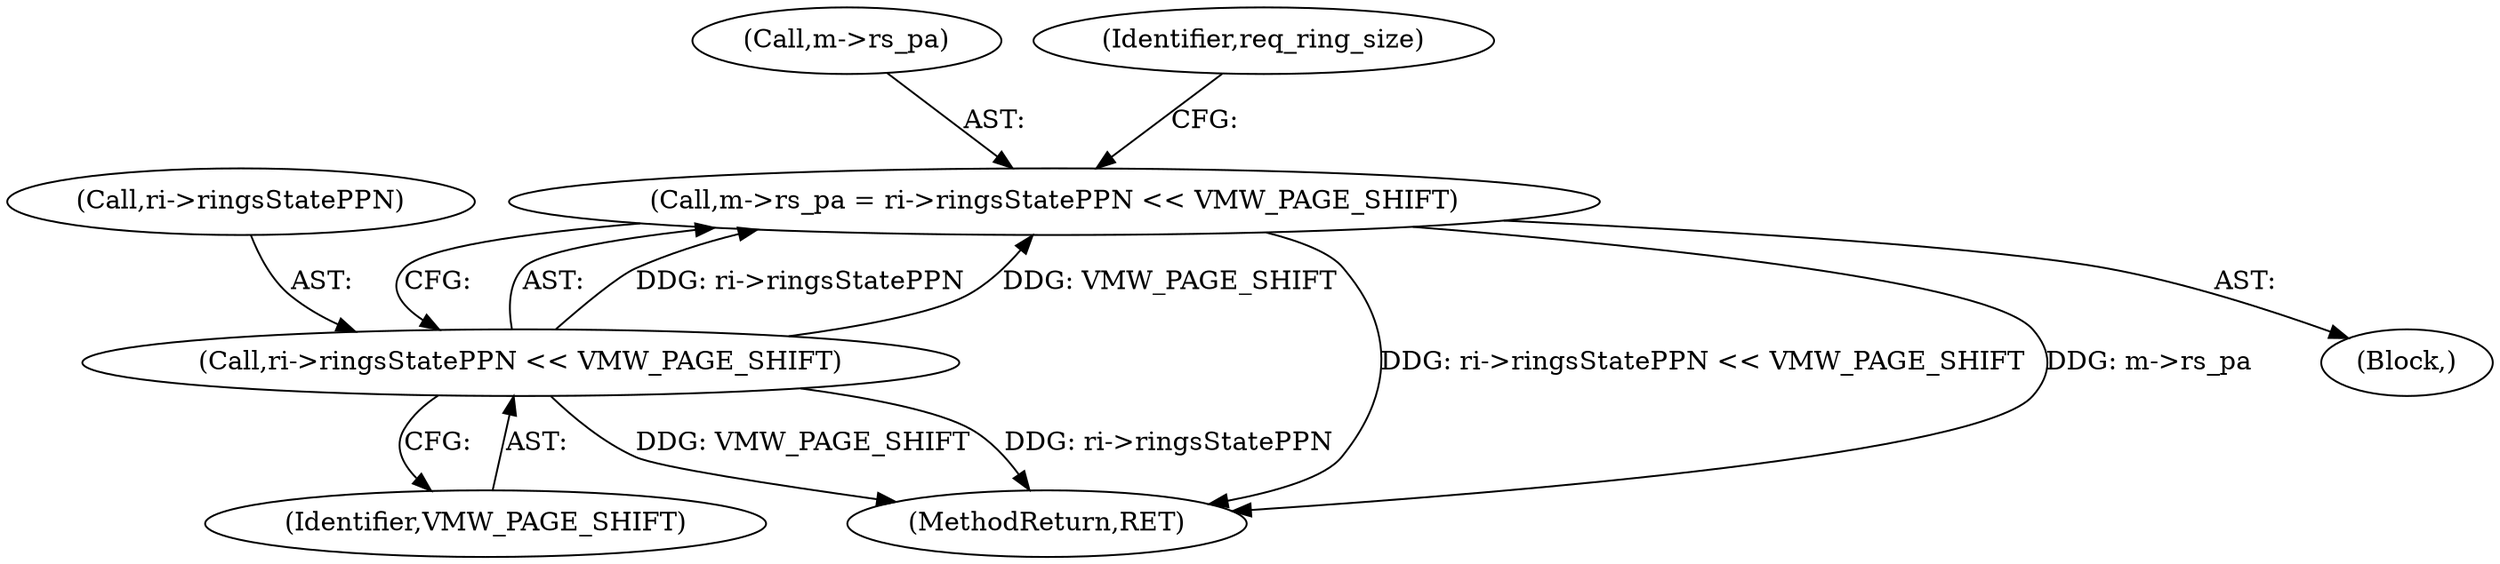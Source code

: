 digraph "0_qemu_7f61f4690dd153be98900a2a508b88989e692753@pointer" {
"1000109" [label="(Call,m->rs_pa = ri->ringsStatePPN << VMW_PAGE_SHIFT)"];
"1000113" [label="(Call,ri->ringsStatePPN << VMW_PAGE_SHIFT)"];
"1000109" [label="(Call,m->rs_pa = ri->ringsStatePPN << VMW_PAGE_SHIFT)"];
"1000113" [label="(Call,ri->ringsStatePPN << VMW_PAGE_SHIFT)"];
"1000117" [label="(Identifier,VMW_PAGE_SHIFT)"];
"1000110" [label="(Call,m->rs_pa)"];
"1000103" [label="(Block,)"];
"1000119" [label="(Identifier,req_ring_size)"];
"1000138" [label="(MethodReturn,RET)"];
"1000114" [label="(Call,ri->ringsStatePPN)"];
"1000109" -> "1000103"  [label="AST: "];
"1000109" -> "1000113"  [label="CFG: "];
"1000110" -> "1000109"  [label="AST: "];
"1000113" -> "1000109"  [label="AST: "];
"1000119" -> "1000109"  [label="CFG: "];
"1000109" -> "1000138"  [label="DDG: ri->ringsStatePPN << VMW_PAGE_SHIFT"];
"1000109" -> "1000138"  [label="DDG: m->rs_pa"];
"1000113" -> "1000109"  [label="DDG: ri->ringsStatePPN"];
"1000113" -> "1000109"  [label="DDG: VMW_PAGE_SHIFT"];
"1000113" -> "1000117"  [label="CFG: "];
"1000114" -> "1000113"  [label="AST: "];
"1000117" -> "1000113"  [label="AST: "];
"1000113" -> "1000138"  [label="DDG: VMW_PAGE_SHIFT"];
"1000113" -> "1000138"  [label="DDG: ri->ringsStatePPN"];
}
